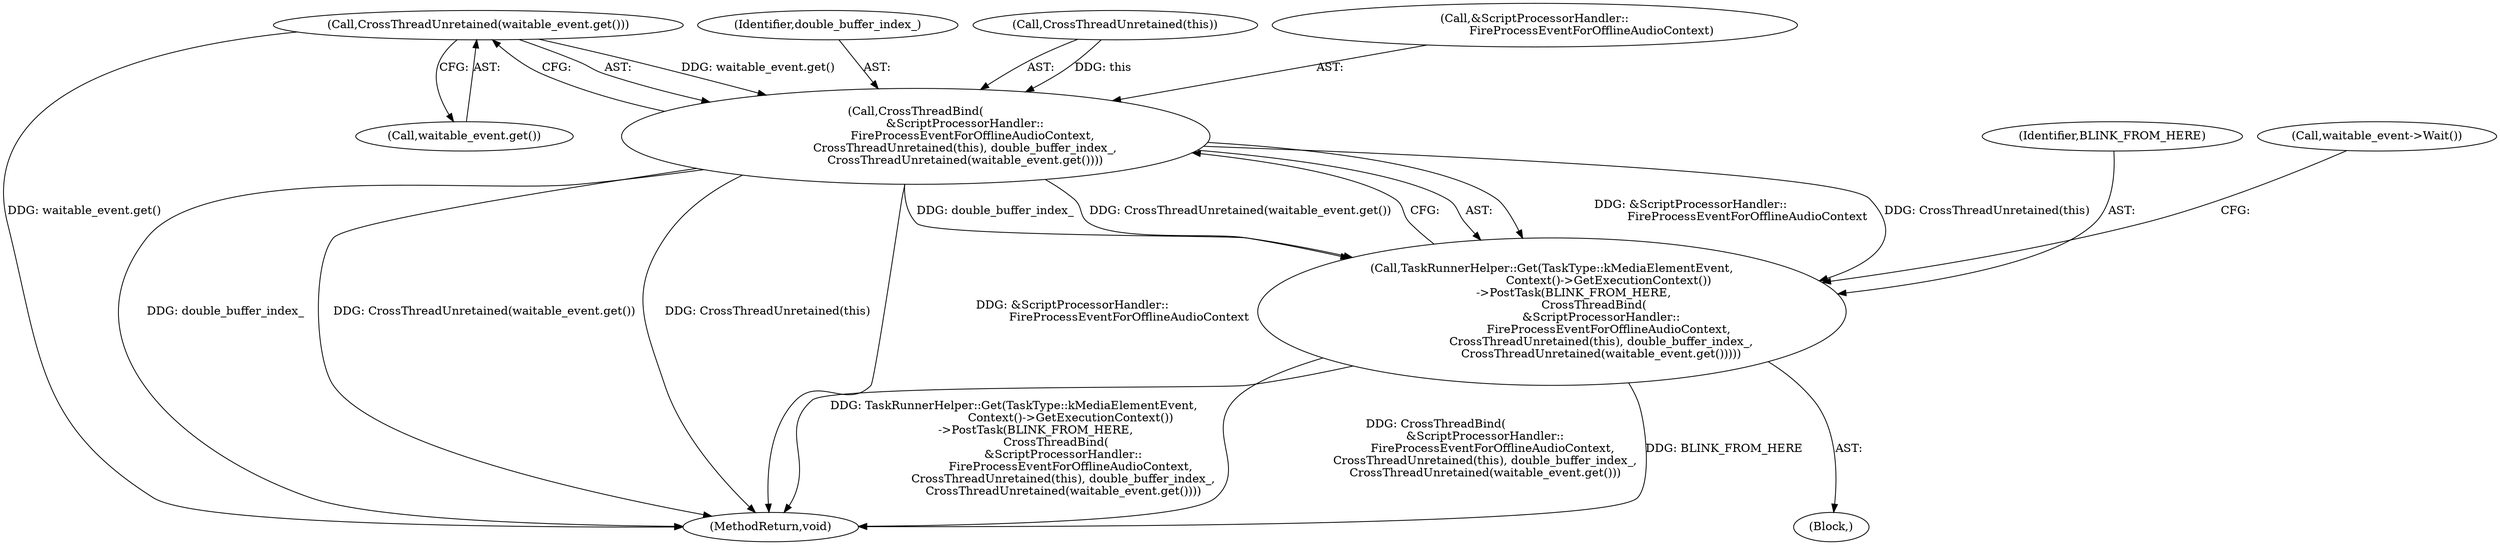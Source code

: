 digraph "0_Chrome_783c28d59c4c748ef9b787d4717882c90c5b227b@API" {
"1000300" [label="(Call,CrossThreadUnretained(waitable_event.get()))"];
"1000294" [label="(Call,CrossThreadBind(\n                           &ScriptProcessorHandler::\n                               FireProcessEventForOfflineAudioContext,\n                           CrossThreadUnretained(this), double_buffer_index_,\n                           CrossThreadUnretained(waitable_event.get())))"];
"1000292" [label="(Call,TaskRunnerHelper::Get(TaskType::kMediaElementEvent,\n                               Context()->GetExecutionContext())\n            ->PostTask(BLINK_FROM_HERE,\n                       CrossThreadBind(\n                           &ScriptProcessorHandler::\n                               FireProcessEventForOfflineAudioContext,\n                           CrossThreadUnretained(this), double_buffer_index_,\n                           CrossThreadUnretained(waitable_event.get()))))"];
"1000300" [label="(Call,CrossThreadUnretained(waitable_event.get()))"];
"1000299" [label="(Identifier,double_buffer_index_)"];
"1000292" [label="(Call,TaskRunnerHelper::Get(TaskType::kMediaElementEvent,\n                               Context()->GetExecutionContext())\n            ->PostTask(BLINK_FROM_HERE,\n                       CrossThreadBind(\n                           &ScriptProcessorHandler::\n                               FireProcessEventForOfflineAudioContext,\n                           CrossThreadUnretained(this), double_buffer_index_,\n                           CrossThreadUnretained(waitable_event.get()))))"];
"1000291" [label="(Block,)"];
"1000297" [label="(Call,CrossThreadUnretained(this))"];
"1000294" [label="(Call,CrossThreadBind(\n                           &ScriptProcessorHandler::\n                               FireProcessEventForOfflineAudioContext,\n                           CrossThreadUnretained(this), double_buffer_index_,\n                           CrossThreadUnretained(waitable_event.get())))"];
"1000301" [label="(Call,waitable_event.get())"];
"1000295" [label="(Call,&ScriptProcessorHandler::\n                               FireProcessEventForOfflineAudioContext)"];
"1000304" [label="(MethodReturn,void)"];
"1000293" [label="(Identifier,BLINK_FROM_HERE)"];
"1000302" [label="(Call,waitable_event->Wait())"];
"1000300" -> "1000294"  [label="AST: "];
"1000300" -> "1000301"  [label="CFG: "];
"1000301" -> "1000300"  [label="AST: "];
"1000294" -> "1000300"  [label="CFG: "];
"1000300" -> "1000304"  [label="DDG: waitable_event.get()"];
"1000300" -> "1000294"  [label="DDG: waitable_event.get()"];
"1000294" -> "1000292"  [label="AST: "];
"1000295" -> "1000294"  [label="AST: "];
"1000297" -> "1000294"  [label="AST: "];
"1000299" -> "1000294"  [label="AST: "];
"1000292" -> "1000294"  [label="CFG: "];
"1000294" -> "1000304"  [label="DDG: double_buffer_index_"];
"1000294" -> "1000304"  [label="DDG: CrossThreadUnretained(waitable_event.get())"];
"1000294" -> "1000304"  [label="DDG: CrossThreadUnretained(this)"];
"1000294" -> "1000304"  [label="DDG: &ScriptProcessorHandler::\n                               FireProcessEventForOfflineAudioContext"];
"1000294" -> "1000292"  [label="DDG: &ScriptProcessorHandler::\n                               FireProcessEventForOfflineAudioContext"];
"1000294" -> "1000292"  [label="DDG: CrossThreadUnretained(this)"];
"1000294" -> "1000292"  [label="DDG: double_buffer_index_"];
"1000294" -> "1000292"  [label="DDG: CrossThreadUnretained(waitable_event.get())"];
"1000297" -> "1000294"  [label="DDG: this"];
"1000292" -> "1000291"  [label="AST: "];
"1000293" -> "1000292"  [label="AST: "];
"1000302" -> "1000292"  [label="CFG: "];
"1000292" -> "1000304"  [label="DDG: TaskRunnerHelper::Get(TaskType::kMediaElementEvent,\n                               Context()->GetExecutionContext())\n            ->PostTask(BLINK_FROM_HERE,\n                       CrossThreadBind(\n                           &ScriptProcessorHandler::\n                               FireProcessEventForOfflineAudioContext,\n                           CrossThreadUnretained(this), double_buffer_index_,\n                           CrossThreadUnretained(waitable_event.get())))"];
"1000292" -> "1000304"  [label="DDG: CrossThreadBind(\n                           &ScriptProcessorHandler::\n                               FireProcessEventForOfflineAudioContext,\n                           CrossThreadUnretained(this), double_buffer_index_,\n                           CrossThreadUnretained(waitable_event.get()))"];
"1000292" -> "1000304"  [label="DDG: BLINK_FROM_HERE"];
}
